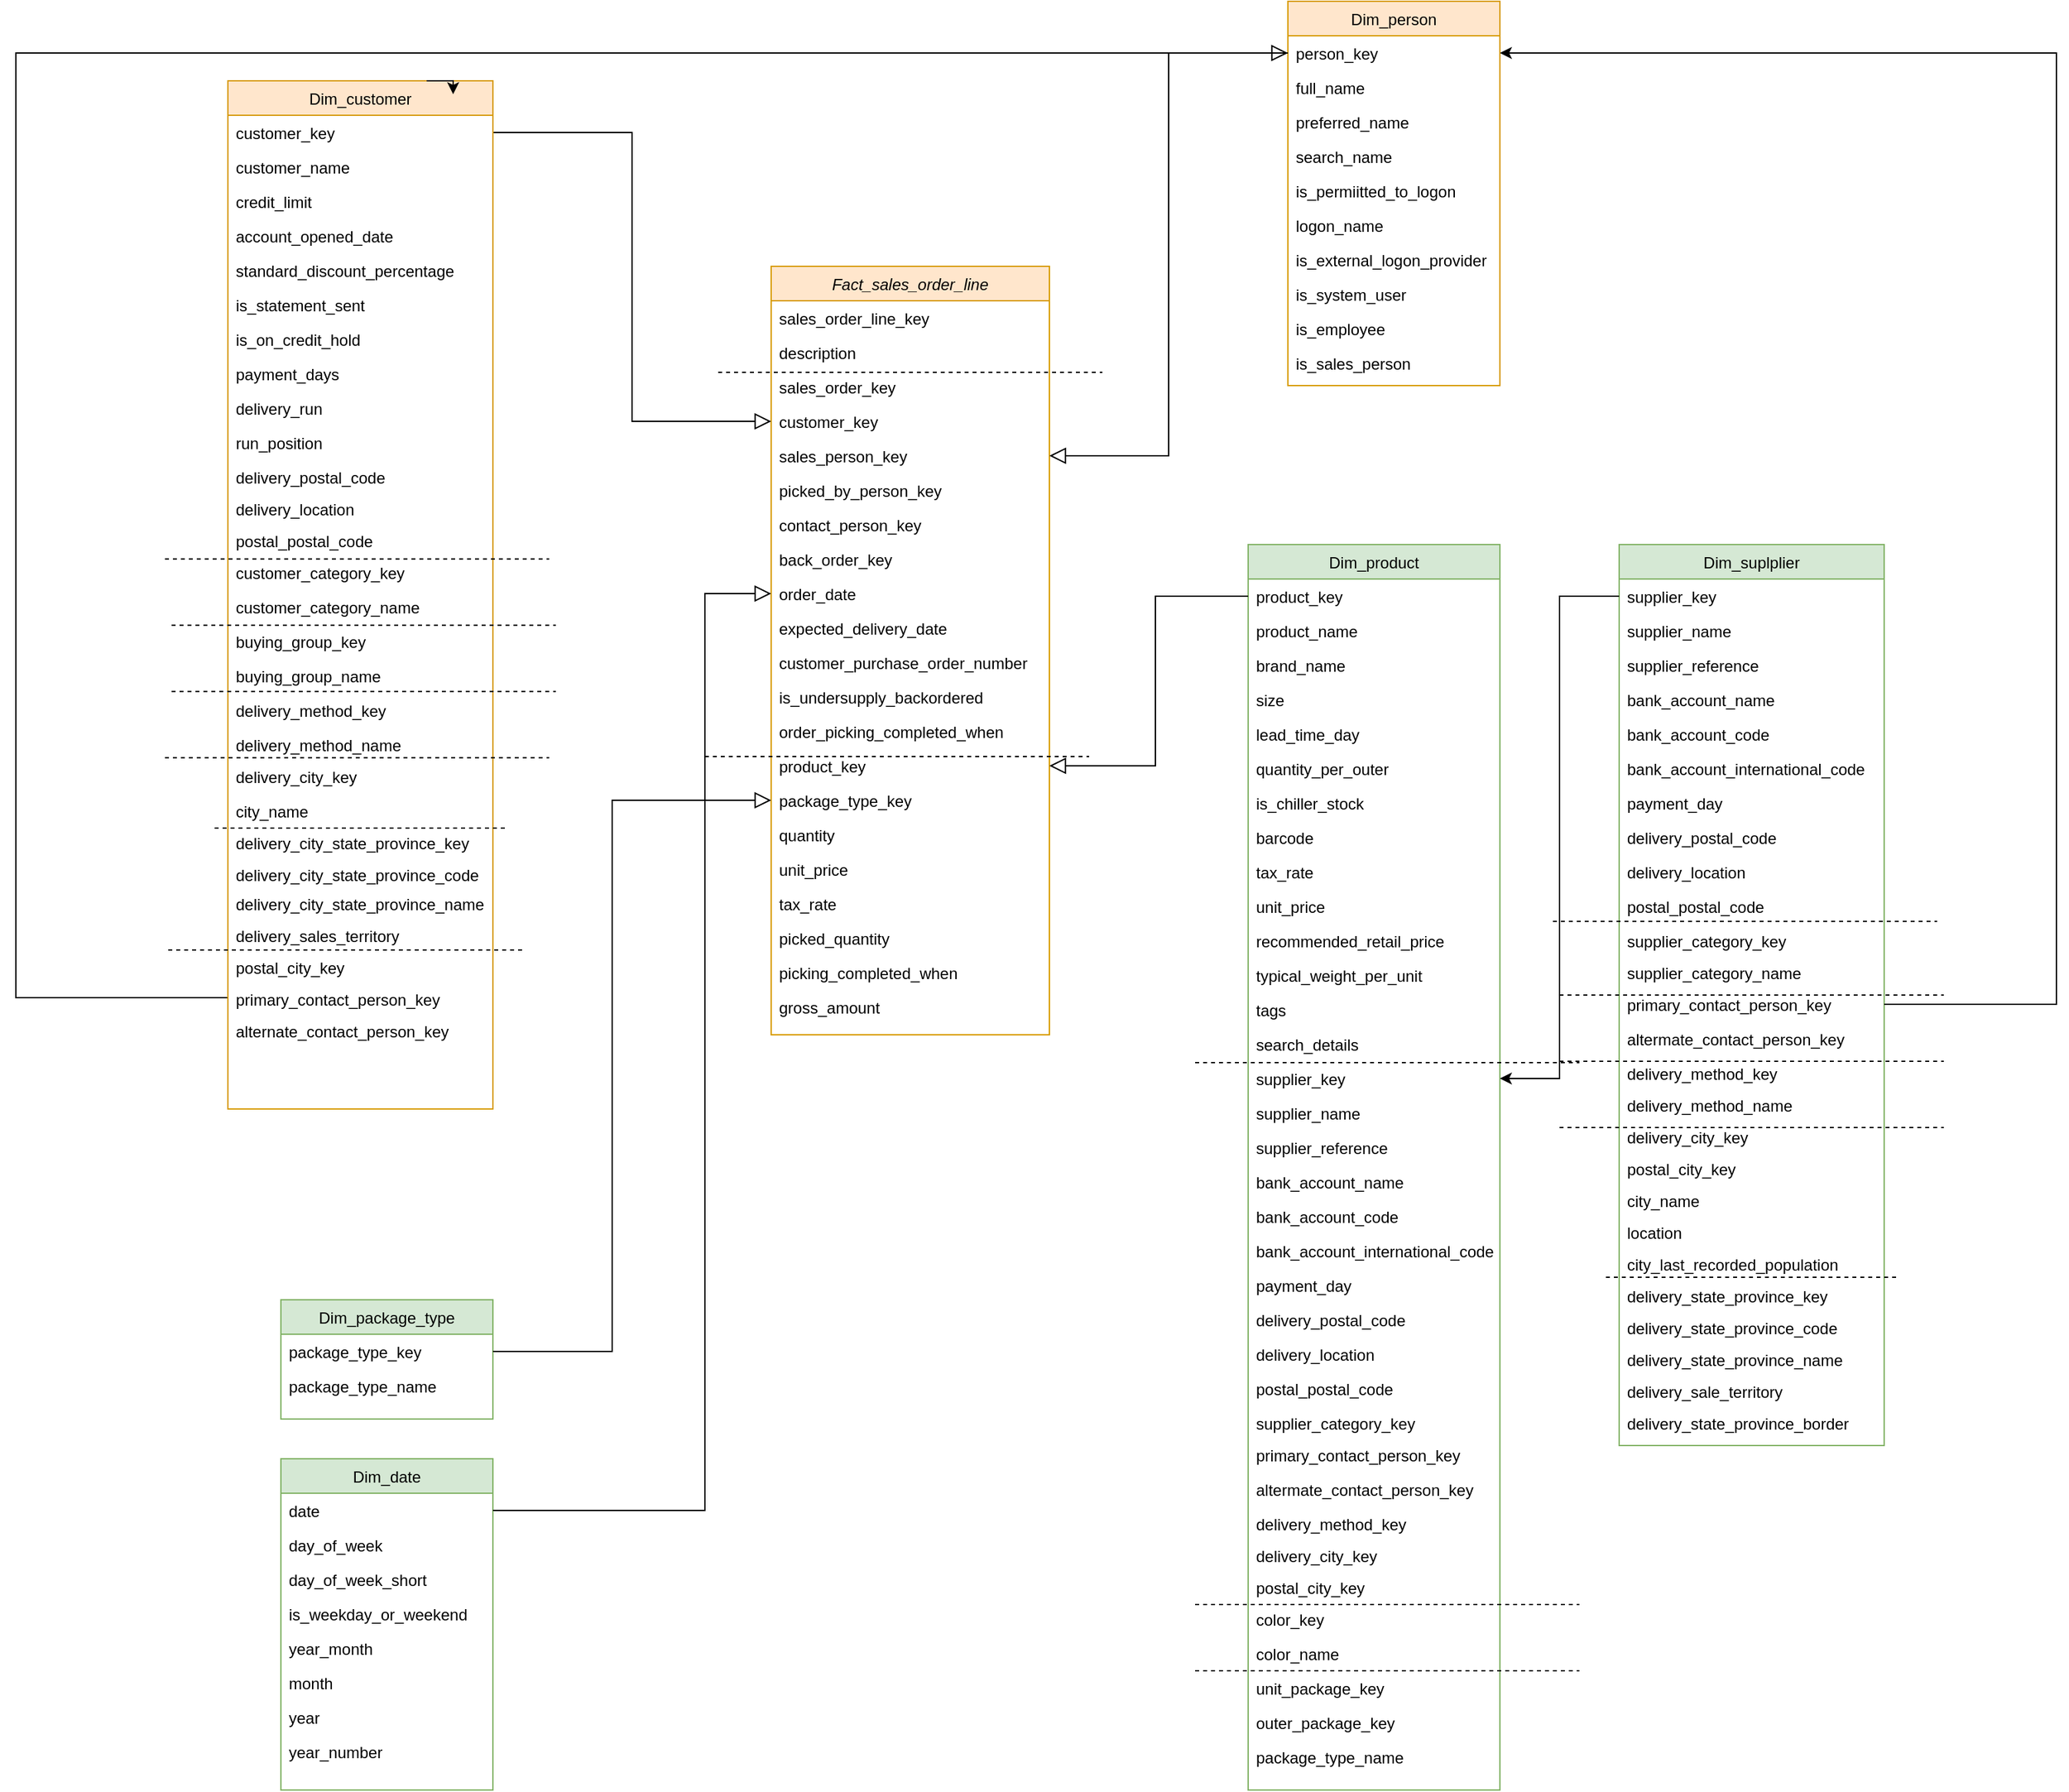 <mxfile version="20.6.2" type="github">
  <diagram id="C5RBs43oDa-KdzZeNtuy" name="Page-1">
    <mxGraphModel dx="2391" dy="872" grid="1" gridSize="10" guides="1" tooltips="1" connect="1" arrows="1" fold="1" page="1" pageScale="1" pageWidth="827" pageHeight="1169" math="0" shadow="0">
      <root>
        <mxCell id="WIyWlLk6GJQsqaUBKTNV-0" />
        <mxCell id="WIyWlLk6GJQsqaUBKTNV-1" parent="WIyWlLk6GJQsqaUBKTNV-0" />
        <mxCell id="zkfFHV4jXpPFQw0GAbJ--0" value="Fact_sales_order_line" style="swimlane;fontStyle=2;align=center;verticalAlign=top;childLayout=stackLayout;horizontal=1;startSize=26;horizontalStack=0;resizeParent=1;resizeLast=0;collapsible=1;marginBottom=0;rounded=0;shadow=0;strokeWidth=1;swimlaneLine=1;fillColor=#ffe6cc;strokeColor=#d79b00;" parent="WIyWlLk6GJQsqaUBKTNV-1" vertex="1">
          <mxGeometry x="420" y="230" width="210" height="580" as="geometry">
            <mxRectangle x="230" y="140" width="160" height="26" as="alternateBounds" />
          </mxGeometry>
        </mxCell>
        <mxCell id="zkfFHV4jXpPFQw0GAbJ--1" value="sales_order_line_key" style="text;align=left;verticalAlign=top;spacingLeft=4;spacingRight=4;overflow=hidden;rotatable=0;points=[[0,0.5],[1,0.5]];portConstraint=eastwest;" parent="zkfFHV4jXpPFQw0GAbJ--0" vertex="1">
          <mxGeometry y="26" width="210" height="26" as="geometry" />
        </mxCell>
        <mxCell id="zkfFHV4jXpPFQw0GAbJ--3" value="description" style="text;align=left;verticalAlign=top;spacingLeft=4;spacingRight=4;overflow=hidden;rotatable=0;points=[[0,0.5],[1,0.5]];portConstraint=eastwest;rounded=0;shadow=0;html=0;" parent="zkfFHV4jXpPFQw0GAbJ--0" vertex="1">
          <mxGeometry y="52" width="210" height="26" as="geometry" />
        </mxCell>
        <mxCell id="xJLlcKTlmaiggf84LCdM-2" value="sales_order_key" style="text;align=left;verticalAlign=top;spacingLeft=4;spacingRight=4;overflow=hidden;rotatable=0;points=[[0,0.5],[1,0.5]];portConstraint=eastwest;rounded=0;shadow=0;html=0;" parent="zkfFHV4jXpPFQw0GAbJ--0" vertex="1">
          <mxGeometry y="78" width="210" height="26" as="geometry" />
        </mxCell>
        <mxCell id="xJLlcKTlmaiggf84LCdM-3" value="customer_key" style="text;align=left;verticalAlign=top;spacingLeft=4;spacingRight=4;overflow=hidden;rotatable=0;points=[[0,0.5],[1,0.5]];portConstraint=eastwest;rounded=0;shadow=0;html=0;" parent="zkfFHV4jXpPFQw0GAbJ--0" vertex="1">
          <mxGeometry y="104" width="210" height="26" as="geometry" />
        </mxCell>
        <mxCell id="xJLlcKTlmaiggf84LCdM-146" value="sales_person_key" style="text;align=left;verticalAlign=top;spacingLeft=4;spacingRight=4;overflow=hidden;rotatable=0;points=[[0,0.5],[1,0.5]];portConstraint=eastwest;rounded=0;shadow=0;html=0;" parent="zkfFHV4jXpPFQw0GAbJ--0" vertex="1">
          <mxGeometry y="130" width="210" height="26" as="geometry" />
        </mxCell>
        <mxCell id="xJLlcKTlmaiggf84LCdM-5" value="picked_by_person_key" style="text;align=left;verticalAlign=top;spacingLeft=4;spacingRight=4;overflow=hidden;rotatable=0;points=[[0,0.5],[1,0.5]];portConstraint=eastwest;rounded=0;shadow=0;html=0;" parent="zkfFHV4jXpPFQw0GAbJ--0" vertex="1">
          <mxGeometry y="156" width="210" height="26" as="geometry" />
        </mxCell>
        <mxCell id="xJLlcKTlmaiggf84LCdM-145" value="contact_person_key" style="text;align=left;verticalAlign=top;spacingLeft=4;spacingRight=4;overflow=hidden;rotatable=0;points=[[0,0.5],[1,0.5]];portConstraint=eastwest;rounded=0;shadow=0;html=0;" parent="zkfFHV4jXpPFQw0GAbJ--0" vertex="1">
          <mxGeometry y="182" width="210" height="26" as="geometry" />
        </mxCell>
        <mxCell id="xJLlcKTlmaiggf84LCdM-143" value="back_order_key" style="text;align=left;verticalAlign=top;spacingLeft=4;spacingRight=4;overflow=hidden;rotatable=0;points=[[0,0.5],[1,0.5]];portConstraint=eastwest;rounded=0;shadow=0;html=0;" parent="zkfFHV4jXpPFQw0GAbJ--0" vertex="1">
          <mxGeometry y="208" width="210" height="26" as="geometry" />
        </mxCell>
        <mxCell id="xJLlcKTlmaiggf84LCdM-144" value="order_date" style="text;align=left;verticalAlign=top;spacingLeft=4;spacingRight=4;overflow=hidden;rotatable=0;points=[[0,0.5],[1,0.5]];portConstraint=eastwest;rounded=0;shadow=0;html=0;" parent="zkfFHV4jXpPFQw0GAbJ--0" vertex="1">
          <mxGeometry y="234" width="210" height="26" as="geometry" />
        </mxCell>
        <mxCell id="xJLlcKTlmaiggf84LCdM-98" value="expected_delivery_date" style="text;align=left;verticalAlign=top;spacingLeft=4;spacingRight=4;overflow=hidden;rotatable=0;points=[[0,0.5],[1,0.5]];portConstraint=eastwest;rounded=0;shadow=0;html=0;" parent="zkfFHV4jXpPFQw0GAbJ--0" vertex="1">
          <mxGeometry y="260" width="210" height="26" as="geometry" />
        </mxCell>
        <mxCell id="xJLlcKTlmaiggf84LCdM-99" value="customer_purchase_order_number " style="text;align=left;verticalAlign=top;spacingLeft=4;spacingRight=4;overflow=hidden;rotatable=0;points=[[0,0.5],[1,0.5]];portConstraint=eastwest;rounded=0;shadow=0;html=0;" parent="zkfFHV4jXpPFQw0GAbJ--0" vertex="1">
          <mxGeometry y="286" width="210" height="26" as="geometry" />
        </mxCell>
        <mxCell id="xJLlcKTlmaiggf84LCdM-100" value="is_undersupply_backordered" style="text;align=left;verticalAlign=top;spacingLeft=4;spacingRight=4;overflow=hidden;rotatable=0;points=[[0,0.5],[1,0.5]];portConstraint=eastwest;rounded=0;shadow=0;html=0;" parent="zkfFHV4jXpPFQw0GAbJ--0" vertex="1">
          <mxGeometry y="312" width="210" height="26" as="geometry" />
        </mxCell>
        <mxCell id="xJLlcKTlmaiggf84LCdM-102" value="order_picking_completed_when" style="text;align=left;verticalAlign=top;spacingLeft=4;spacingRight=4;overflow=hidden;rotatable=0;points=[[0,0.5],[1,0.5]];portConstraint=eastwest;rounded=0;shadow=0;html=0;" parent="zkfFHV4jXpPFQw0GAbJ--0" vertex="1">
          <mxGeometry y="338" width="210" height="26" as="geometry" />
        </mxCell>
        <mxCell id="xJLlcKTlmaiggf84LCdM-4" value="product_key" style="text;align=left;verticalAlign=top;spacingLeft=4;spacingRight=4;overflow=hidden;rotatable=0;points=[[0,0.5],[1,0.5]];portConstraint=eastwest;rounded=0;shadow=0;html=0;" parent="zkfFHV4jXpPFQw0GAbJ--0" vertex="1">
          <mxGeometry y="364" width="210" height="26" as="geometry" />
        </mxCell>
        <mxCell id="xJLlcKTlmaiggf84LCdM-138" value="package_type_key" style="text;align=left;verticalAlign=top;spacingLeft=4;spacingRight=4;overflow=hidden;rotatable=0;points=[[0,0.5],[1,0.5]];portConstraint=eastwest;rounded=0;shadow=0;html=0;" parent="zkfFHV4jXpPFQw0GAbJ--0" vertex="1">
          <mxGeometry y="390" width="210" height="26" as="geometry" />
        </mxCell>
        <mxCell id="xJLlcKTlmaiggf84LCdM-6" value="quantity" style="text;align=left;verticalAlign=top;spacingLeft=4;spacingRight=4;overflow=hidden;rotatable=0;points=[[0,0.5],[1,0.5]];portConstraint=eastwest;rounded=0;shadow=0;html=0;" parent="zkfFHV4jXpPFQw0GAbJ--0" vertex="1">
          <mxGeometry y="416" width="210" height="26" as="geometry" />
        </mxCell>
        <mxCell id="xJLlcKTlmaiggf84LCdM-7" value="unit_price" style="text;align=left;verticalAlign=top;spacingLeft=4;spacingRight=4;overflow=hidden;rotatable=0;points=[[0,0.5],[1,0.5]];portConstraint=eastwest;rounded=0;shadow=0;html=0;" parent="zkfFHV4jXpPFQw0GAbJ--0" vertex="1">
          <mxGeometry y="442" width="210" height="26" as="geometry" />
        </mxCell>
        <mxCell id="xJLlcKTlmaiggf84LCdM-70" value="tax_rate" style="text;align=left;verticalAlign=top;spacingLeft=4;spacingRight=4;overflow=hidden;rotatable=0;points=[[0,0.5],[1,0.5]];portConstraint=eastwest;rounded=0;shadow=0;html=0;" parent="zkfFHV4jXpPFQw0GAbJ--0" vertex="1">
          <mxGeometry y="468" width="210" height="26" as="geometry" />
        </mxCell>
        <mxCell id="xJLlcKTlmaiggf84LCdM-96" value=" picked_quantity" style="text;align=left;verticalAlign=top;spacingLeft=4;spacingRight=4;overflow=hidden;rotatable=0;points=[[0,0.5],[1,0.5]];portConstraint=eastwest;rounded=0;shadow=0;html=0;" parent="zkfFHV4jXpPFQw0GAbJ--0" vertex="1">
          <mxGeometry y="494" width="210" height="26" as="geometry" />
        </mxCell>
        <mxCell id="xJLlcKTlmaiggf84LCdM-97" value="picking_completed_when" style="text;align=left;verticalAlign=top;spacingLeft=4;spacingRight=4;overflow=hidden;rotatable=0;points=[[0,0.5],[1,0.5]];portConstraint=eastwest;rounded=0;shadow=0;html=0;" parent="zkfFHV4jXpPFQw0GAbJ--0" vertex="1">
          <mxGeometry y="520" width="210" height="26" as="geometry" />
        </mxCell>
        <mxCell id="xJLlcKTlmaiggf84LCdM-69" value="gross_amount" style="text;align=left;verticalAlign=top;spacingLeft=4;spacingRight=4;overflow=hidden;rotatable=0;points=[[0,0.5],[1,0.5]];portConstraint=eastwest;rounded=0;shadow=0;html=0;" parent="zkfFHV4jXpPFQw0GAbJ--0" vertex="1">
          <mxGeometry y="546" width="210" height="26" as="geometry" />
        </mxCell>
        <mxCell id="zkfFHV4jXpPFQw0GAbJ--12" value="" style="endArrow=block;endSize=10;endFill=0;shadow=0;strokeWidth=1;rounded=0;edgeStyle=elbowEdgeStyle;exitX=1;exitY=0.5;exitDx=0;exitDy=0;entryX=0;entryY=0.5;entryDx=0;entryDy=0;" parent="WIyWlLk6GJQsqaUBKTNV-1" source="zkfFHV4jXpPFQw0GAbJ--7" target="xJLlcKTlmaiggf84LCdM-3" edge="1">
          <mxGeometry width="160" relative="1" as="geometry">
            <mxPoint x="200" y="203" as="sourcePoint" />
            <mxPoint x="200" y="203" as="targetPoint" />
          </mxGeometry>
        </mxCell>
        <mxCell id="zkfFHV4jXpPFQw0GAbJ--13" value="Dim_person" style="swimlane;fontStyle=0;align=center;verticalAlign=top;childLayout=stackLayout;horizontal=1;startSize=26;horizontalStack=0;resizeParent=1;resizeLast=0;collapsible=1;marginBottom=0;rounded=0;shadow=0;strokeWidth=1;fillColor=#ffe6cc;strokeColor=#d79b00;" parent="WIyWlLk6GJQsqaUBKTNV-1" vertex="1">
          <mxGeometry x="810" y="30" width="160" height="290" as="geometry">
            <mxRectangle x="340" y="380" width="170" height="26" as="alternateBounds" />
          </mxGeometry>
        </mxCell>
        <mxCell id="zkfFHV4jXpPFQw0GAbJ--14" value="person_key" style="text;align=left;verticalAlign=top;spacingLeft=4;spacingRight=4;overflow=hidden;rotatable=0;points=[[0,0.5],[1,0.5]];portConstraint=eastwest;" parent="zkfFHV4jXpPFQw0GAbJ--13" vertex="1">
          <mxGeometry y="26" width="160" height="26" as="geometry" />
        </mxCell>
        <mxCell id="xJLlcKTlmaiggf84LCdM-56" value="full_name" style="text;align=left;verticalAlign=top;spacingLeft=4;spacingRight=4;overflow=hidden;rotatable=0;points=[[0,0.5],[1,0.5]];portConstraint=eastwest;" parent="zkfFHV4jXpPFQw0GAbJ--13" vertex="1">
          <mxGeometry y="52" width="160" height="26" as="geometry" />
        </mxCell>
        <mxCell id="xJLlcKTlmaiggf84LCdM-57" value="preferred_name&#xa;" style="text;align=left;verticalAlign=top;spacingLeft=4;spacingRight=4;overflow=hidden;rotatable=0;points=[[0,0.5],[1,0.5]];portConstraint=eastwest;" parent="zkfFHV4jXpPFQw0GAbJ--13" vertex="1">
          <mxGeometry y="78" width="160" height="26" as="geometry" />
        </mxCell>
        <mxCell id="xJLlcKTlmaiggf84LCdM-60" value="search_name" style="text;align=left;verticalAlign=top;spacingLeft=4;spacingRight=4;overflow=hidden;rotatable=0;points=[[0,0.5],[1,0.5]];portConstraint=eastwest;" parent="zkfFHV4jXpPFQw0GAbJ--13" vertex="1">
          <mxGeometry y="104" width="160" height="26" as="geometry" />
        </mxCell>
        <mxCell id="k6A8KLiCEBiVcEmz783S-1" value="is_permiitted_to_logon" style="text;align=left;verticalAlign=top;spacingLeft=4;spacingRight=4;overflow=hidden;rotatable=0;points=[[0,0.5],[1,0.5]];portConstraint=eastwest;" parent="zkfFHV4jXpPFQw0GAbJ--13" vertex="1">
          <mxGeometry y="130" width="160" height="26" as="geometry" />
        </mxCell>
        <mxCell id="k6A8KLiCEBiVcEmz783S-2" value="logon_name" style="text;align=left;verticalAlign=top;spacingLeft=4;spacingRight=4;overflow=hidden;rotatable=0;points=[[0,0.5],[1,0.5]];portConstraint=eastwest;" parent="zkfFHV4jXpPFQw0GAbJ--13" vertex="1">
          <mxGeometry y="156" width="160" height="26" as="geometry" />
        </mxCell>
        <mxCell id="xJLlcKTlmaiggf84LCdM-153" value="is_external_logon_provider" style="text;align=left;verticalAlign=top;spacingLeft=4;spacingRight=4;overflow=hidden;rotatable=0;points=[[0,0.5],[1,0.5]];portConstraint=eastwest;rounded=0;shadow=0;html=0;" parent="zkfFHV4jXpPFQw0GAbJ--13" vertex="1">
          <mxGeometry y="182" width="160" height="26" as="geometry" />
        </mxCell>
        <mxCell id="xJLlcKTlmaiggf84LCdM-154" value="is_system_user" style="text;align=left;verticalAlign=top;spacingLeft=4;spacingRight=4;overflow=hidden;rotatable=0;points=[[0,0.5],[1,0.5]];portConstraint=eastwest;rounded=0;shadow=0;html=0;" parent="zkfFHV4jXpPFQw0GAbJ--13" vertex="1">
          <mxGeometry y="208" width="160" height="26" as="geometry" />
        </mxCell>
        <mxCell id="xJLlcKTlmaiggf84LCdM-155" value="is_employee" style="text;align=left;verticalAlign=top;spacingLeft=4;spacingRight=4;overflow=hidden;rotatable=0;points=[[0,0.5],[1,0.5]];portConstraint=eastwest;rounded=0;shadow=0;html=0;" parent="zkfFHV4jXpPFQw0GAbJ--13" vertex="1">
          <mxGeometry y="234" width="160" height="26" as="geometry" />
        </mxCell>
        <mxCell id="xJLlcKTlmaiggf84LCdM-156" value="is_sales_person" style="text;align=left;verticalAlign=top;spacingLeft=4;spacingRight=4;overflow=hidden;rotatable=0;points=[[0,0.5],[1,0.5]];portConstraint=eastwest;rounded=0;shadow=0;html=0;" parent="zkfFHV4jXpPFQw0GAbJ--13" vertex="1">
          <mxGeometry y="260" width="160" height="26" as="geometry" />
        </mxCell>
        <mxCell id="zkfFHV4jXpPFQw0GAbJ--16" value="" style="endArrow=block;endSize=10;endFill=0;shadow=0;strokeWidth=1;rounded=0;edgeStyle=elbowEdgeStyle;entryX=1;entryY=0.5;entryDx=0;entryDy=0;exitX=0;exitY=0.5;exitDx=0;exitDy=0;" parent="WIyWlLk6GJQsqaUBKTNV-1" source="zkfFHV4jXpPFQw0GAbJ--14" target="xJLlcKTlmaiggf84LCdM-146" edge="1">
          <mxGeometry width="160" relative="1" as="geometry">
            <mxPoint x="210" y="373" as="sourcePoint" />
            <mxPoint x="310" y="271" as="targetPoint" />
          </mxGeometry>
        </mxCell>
        <mxCell id="xJLlcKTlmaiggf84LCdM-61" value="Dim_product" style="swimlane;fontStyle=0;align=center;verticalAlign=top;childLayout=stackLayout;horizontal=1;startSize=26;horizontalStack=0;resizeParent=1;resizeLast=0;collapsible=1;marginBottom=0;rounded=0;shadow=0;strokeWidth=1;glass=0;sketch=0;fillColor=#d5e8d4;strokeColor=#82b366;" parent="WIyWlLk6GJQsqaUBKTNV-1" vertex="1">
          <mxGeometry x="780" y="440" width="190" height="940" as="geometry">
            <mxRectangle x="340" y="380" width="170" height="26" as="alternateBounds" />
          </mxGeometry>
        </mxCell>
        <mxCell id="xJLlcKTlmaiggf84LCdM-62" value="product_key" style="text;align=left;verticalAlign=top;spacingLeft=4;spacingRight=4;overflow=hidden;rotatable=0;points=[[0,0.5],[1,0.5]];portConstraint=eastwest;" parent="xJLlcKTlmaiggf84LCdM-61" vertex="1">
          <mxGeometry y="26" width="190" height="26" as="geometry" />
        </mxCell>
        <mxCell id="xJLlcKTlmaiggf84LCdM-63" value="product_name" style="text;align=left;verticalAlign=top;spacingLeft=4;spacingRight=4;overflow=hidden;rotatable=0;points=[[0,0.5],[1,0.5]];portConstraint=eastwest;" parent="xJLlcKTlmaiggf84LCdM-61" vertex="1">
          <mxGeometry y="52" width="190" height="26" as="geometry" />
        </mxCell>
        <mxCell id="xJLlcKTlmaiggf84LCdM-64" value="brand_name" style="text;align=left;verticalAlign=top;spacingLeft=4;spacingRight=4;overflow=hidden;rotatable=0;points=[[0,0.5],[1,0.5]];portConstraint=eastwest;" parent="xJLlcKTlmaiggf84LCdM-61" vertex="1">
          <mxGeometry y="78" width="190" height="26" as="geometry" />
        </mxCell>
        <mxCell id="xJLlcKTlmaiggf84LCdM-65" value="size" style="text;align=left;verticalAlign=top;spacingLeft=4;spacingRight=4;overflow=hidden;rotatable=0;points=[[0,0.5],[1,0.5]];portConstraint=eastwest;" parent="xJLlcKTlmaiggf84LCdM-61" vertex="1">
          <mxGeometry y="104" width="190" height="26" as="geometry" />
        </mxCell>
        <mxCell id="xJLlcKTlmaiggf84LCdM-66" value="lead_time_day" style="text;align=left;verticalAlign=top;spacingLeft=4;spacingRight=4;overflow=hidden;rotatable=0;points=[[0,0.5],[1,0.5]];portConstraint=eastwest;" parent="xJLlcKTlmaiggf84LCdM-61" vertex="1">
          <mxGeometry y="130" width="190" height="26" as="geometry" />
        </mxCell>
        <mxCell id="xJLlcKTlmaiggf84LCdM-67" value="quantity_per_outer" style="text;align=left;verticalAlign=top;spacingLeft=4;spacingRight=4;overflow=hidden;rotatable=0;points=[[0,0.5],[1,0.5]];portConstraint=eastwest;" parent="xJLlcKTlmaiggf84LCdM-61" vertex="1">
          <mxGeometry y="156" width="190" height="26" as="geometry" />
        </mxCell>
        <mxCell id="xJLlcKTlmaiggf84LCdM-71" value="is_chiller_stock" style="text;align=left;verticalAlign=top;spacingLeft=4;spacingRight=4;overflow=hidden;rotatable=0;points=[[0,0.5],[1,0.5]];portConstraint=eastwest;" parent="xJLlcKTlmaiggf84LCdM-61" vertex="1">
          <mxGeometry y="182" width="190" height="26" as="geometry" />
        </mxCell>
        <mxCell id="xJLlcKTlmaiggf84LCdM-72" value="barcode" style="text;align=left;verticalAlign=top;spacingLeft=4;spacingRight=4;overflow=hidden;rotatable=0;points=[[0,0.5],[1,0.5]];portConstraint=eastwest;" parent="xJLlcKTlmaiggf84LCdM-61" vertex="1">
          <mxGeometry y="208" width="190" height="26" as="geometry" />
        </mxCell>
        <mxCell id="xJLlcKTlmaiggf84LCdM-73" value="tax_rate" style="text;align=left;verticalAlign=top;spacingLeft=4;spacingRight=4;overflow=hidden;rotatable=0;points=[[0,0.5],[1,0.5]];portConstraint=eastwest;" parent="xJLlcKTlmaiggf84LCdM-61" vertex="1">
          <mxGeometry y="234" width="190" height="26" as="geometry" />
        </mxCell>
        <mxCell id="xJLlcKTlmaiggf84LCdM-74" value="unit_price" style="text;align=left;verticalAlign=top;spacingLeft=4;spacingRight=4;overflow=hidden;rotatable=0;points=[[0,0.5],[1,0.5]];portConstraint=eastwest;" parent="xJLlcKTlmaiggf84LCdM-61" vertex="1">
          <mxGeometry y="260" width="190" height="26" as="geometry" />
        </mxCell>
        <mxCell id="xJLlcKTlmaiggf84LCdM-75" value="recommended_retail_price" style="text;align=left;verticalAlign=top;spacingLeft=4;spacingRight=4;overflow=hidden;rotatable=0;points=[[0,0.5],[1,0.5]];portConstraint=eastwest;" parent="xJLlcKTlmaiggf84LCdM-61" vertex="1">
          <mxGeometry y="286" width="190" height="26" as="geometry" />
        </mxCell>
        <mxCell id="xJLlcKTlmaiggf84LCdM-76" value="typical_weight_per_unit" style="text;align=left;verticalAlign=top;spacingLeft=4;spacingRight=4;overflow=hidden;rotatable=0;points=[[0,0.5],[1,0.5]];portConstraint=eastwest;" parent="xJLlcKTlmaiggf84LCdM-61" vertex="1">
          <mxGeometry y="312" width="190" height="26" as="geometry" />
        </mxCell>
        <mxCell id="xJLlcKTlmaiggf84LCdM-77" value="tags" style="text;align=left;verticalAlign=top;spacingLeft=4;spacingRight=4;overflow=hidden;rotatable=0;points=[[0,0.5],[1,0.5]];portConstraint=eastwest;" parent="xJLlcKTlmaiggf84LCdM-61" vertex="1">
          <mxGeometry y="338" width="190" height="26" as="geometry" />
        </mxCell>
        <mxCell id="xJLlcKTlmaiggf84LCdM-78" value="search_details" style="text;align=left;verticalAlign=top;spacingLeft=4;spacingRight=4;overflow=hidden;rotatable=0;points=[[0,0.5],[1,0.5]];portConstraint=eastwest;" parent="xJLlcKTlmaiggf84LCdM-61" vertex="1">
          <mxGeometry y="364" width="190" height="26" as="geometry" />
        </mxCell>
        <mxCell id="xJLlcKTlmaiggf84LCdM-88" value="supplier_key" style="text;align=left;verticalAlign=top;spacingLeft=4;spacingRight=4;overflow=hidden;rotatable=0;points=[[0,0.5],[1,0.5]];portConstraint=eastwest;" parent="xJLlcKTlmaiggf84LCdM-61" vertex="1">
          <mxGeometry y="390" width="190" height="26" as="geometry" />
        </mxCell>
        <mxCell id="xJLlcKTlmaiggf84LCdM-89" value="supplier_name" style="text;align=left;verticalAlign=top;spacingLeft=4;spacingRight=4;overflow=hidden;rotatable=0;points=[[0,0.5],[1,0.5]];portConstraint=eastwest;" parent="xJLlcKTlmaiggf84LCdM-61" vertex="1">
          <mxGeometry y="416" width="190" height="26" as="geometry" />
        </mxCell>
        <mxCell id="xJLlcKTlmaiggf84LCdM-190" value="supplier_reference" style="text;align=left;verticalAlign=top;spacingLeft=4;spacingRight=4;overflow=hidden;rotatable=0;points=[[0,0.5],[1,0.5]];portConstraint=eastwest;" parent="xJLlcKTlmaiggf84LCdM-61" vertex="1">
          <mxGeometry y="442" width="190" height="26" as="geometry" />
        </mxCell>
        <mxCell id="xJLlcKTlmaiggf84LCdM-191" value="bank_account_name" style="text;align=left;verticalAlign=top;spacingLeft=4;spacingRight=4;overflow=hidden;rotatable=0;points=[[0,0.5],[1,0.5]];portConstraint=eastwest;" parent="xJLlcKTlmaiggf84LCdM-61" vertex="1">
          <mxGeometry y="468" width="190" height="26" as="geometry" />
        </mxCell>
        <mxCell id="xJLlcKTlmaiggf84LCdM-192" value="bank_account_code" style="text;align=left;verticalAlign=top;spacingLeft=4;spacingRight=4;overflow=hidden;rotatable=0;points=[[0,0.5],[1,0.5]];portConstraint=eastwest;" parent="xJLlcKTlmaiggf84LCdM-61" vertex="1">
          <mxGeometry y="494" width="190" height="26" as="geometry" />
        </mxCell>
        <mxCell id="xJLlcKTlmaiggf84LCdM-193" value="bank_account_international_code" style="text;align=left;verticalAlign=top;spacingLeft=4;spacingRight=4;overflow=hidden;rotatable=0;points=[[0,0.5],[1,0.5]];portConstraint=eastwest;" parent="xJLlcKTlmaiggf84LCdM-61" vertex="1">
          <mxGeometry y="520" width="190" height="26" as="geometry" />
        </mxCell>
        <mxCell id="xJLlcKTlmaiggf84LCdM-194" value="payment_day" style="text;align=left;verticalAlign=top;spacingLeft=4;spacingRight=4;overflow=hidden;rotatable=0;points=[[0,0.5],[1,0.5]];portConstraint=eastwest;" parent="xJLlcKTlmaiggf84LCdM-61" vertex="1">
          <mxGeometry y="546" width="190" height="26" as="geometry" />
        </mxCell>
        <mxCell id="sBeDFWltFYaBTrh585lc-4" value="delivery_postal_code" style="text;align=left;verticalAlign=top;spacingLeft=4;spacingRight=4;overflow=hidden;rotatable=0;points=[[0,0.5],[1,0.5]];portConstraint=eastwest;" parent="xJLlcKTlmaiggf84LCdM-61" vertex="1">
          <mxGeometry y="572" width="190" height="26" as="geometry" />
        </mxCell>
        <mxCell id="sBeDFWltFYaBTrh585lc-3" value="delivery_location" style="text;align=left;verticalAlign=top;spacingLeft=4;spacingRight=4;overflow=hidden;rotatable=0;points=[[0,0.5],[1,0.5]];portConstraint=eastwest;" parent="xJLlcKTlmaiggf84LCdM-61" vertex="1">
          <mxGeometry y="598" width="190" height="26" as="geometry" />
        </mxCell>
        <mxCell id="sBeDFWltFYaBTrh585lc-2" value="postal_postal_code" style="text;align=left;verticalAlign=top;spacingLeft=4;spacingRight=4;overflow=hidden;rotatable=0;points=[[0,0.5],[1,0.5]];portConstraint=eastwest;" parent="xJLlcKTlmaiggf84LCdM-61" vertex="1">
          <mxGeometry y="624" width="190" height="26" as="geometry" />
        </mxCell>
        <mxCell id="sBeDFWltFYaBTrh585lc-6" value="supplier_category_key" style="text;align=left;verticalAlign=top;spacingLeft=4;spacingRight=4;overflow=hidden;rotatable=0;points=[[0,0.5],[1,0.5]];portConstraint=eastwest;" parent="xJLlcKTlmaiggf84LCdM-61" vertex="1">
          <mxGeometry y="650" width="190" height="24" as="geometry" />
        </mxCell>
        <mxCell id="sBeDFWltFYaBTrh585lc-0" value="primary_contact_person_key" style="text;align=left;verticalAlign=top;spacingLeft=4;spacingRight=4;overflow=hidden;rotatable=0;points=[[0,0.5],[1,0.5]];portConstraint=eastwest;" parent="xJLlcKTlmaiggf84LCdM-61" vertex="1">
          <mxGeometry y="674" width="190" height="26" as="geometry" />
        </mxCell>
        <mxCell id="sBeDFWltFYaBTrh585lc-8" value="altermate_contact_person_key" style="text;align=left;verticalAlign=top;spacingLeft=4;spacingRight=4;overflow=hidden;rotatable=0;points=[[0,0.5],[1,0.5]];portConstraint=eastwest;" parent="xJLlcKTlmaiggf84LCdM-61" vertex="1">
          <mxGeometry y="700" width="190" height="26" as="geometry" />
        </mxCell>
        <mxCell id="xJLlcKTlmaiggf84LCdM-120" value="delivery_method_key" style="text;align=left;verticalAlign=top;spacingLeft=4;spacingRight=4;overflow=hidden;rotatable=0;points=[[0,0.5],[1,0.5]];portConstraint=eastwest;" parent="xJLlcKTlmaiggf84LCdM-61" vertex="1">
          <mxGeometry y="726" width="190" height="24" as="geometry" />
        </mxCell>
        <mxCell id="xJLlcKTlmaiggf84LCdM-95" value="delivery_city_key" style="text;align=left;verticalAlign=top;spacingLeft=4;spacingRight=4;overflow=hidden;rotatable=0;points=[[0,0.5],[1,0.5]];portConstraint=eastwest;" parent="xJLlcKTlmaiggf84LCdM-61" vertex="1">
          <mxGeometry y="750" width="190" height="24" as="geometry" />
        </mxCell>
        <mxCell id="xJLlcKTlmaiggf84LCdM-133" value="postal_city_key" style="text;align=left;verticalAlign=top;spacingLeft=4;spacingRight=4;overflow=hidden;rotatable=0;points=[[0,0.5],[1,0.5]];portConstraint=eastwest;" parent="xJLlcKTlmaiggf84LCdM-61" vertex="1">
          <mxGeometry y="774" width="190" height="24" as="geometry" />
        </mxCell>
        <mxCell id="xJLlcKTlmaiggf84LCdM-188" value="color_key" style="text;align=left;verticalAlign=top;spacingLeft=4;spacingRight=4;overflow=hidden;rotatable=0;points=[[0,0.5],[1,0.5]];portConstraint=eastwest;" parent="xJLlcKTlmaiggf84LCdM-61" vertex="1">
          <mxGeometry y="798" width="190" height="26" as="geometry" />
        </mxCell>
        <mxCell id="sBeDFWltFYaBTrh585lc-26" value="color_name" style="text;align=left;verticalAlign=top;spacingLeft=4;spacingRight=4;overflow=hidden;rotatable=0;points=[[0,0.5],[1,0.5]];portConstraint=eastwest;" parent="xJLlcKTlmaiggf84LCdM-61" vertex="1">
          <mxGeometry y="824" width="190" height="26" as="geometry" />
        </mxCell>
        <mxCell id="xJLlcKTlmaiggf84LCdM-189" value="unit_package_key" style="text;align=left;verticalAlign=top;spacingLeft=4;spacingRight=4;overflow=hidden;rotatable=0;points=[[0,0.5],[1,0.5]];portConstraint=eastwest;" parent="xJLlcKTlmaiggf84LCdM-61" vertex="1">
          <mxGeometry y="850" width="190" height="26" as="geometry" />
        </mxCell>
        <mxCell id="sBeDFWltFYaBTrh585lc-28" value="outer_package_key" style="text;align=left;verticalAlign=top;spacingLeft=4;spacingRight=4;overflow=hidden;rotatable=0;points=[[0,0.5],[1,0.5]];portConstraint=eastwest;" parent="xJLlcKTlmaiggf84LCdM-61" vertex="1">
          <mxGeometry y="876" width="190" height="26" as="geometry" />
        </mxCell>
        <mxCell id="sBeDFWltFYaBTrh585lc-29" value="package_type_name" style="text;align=left;verticalAlign=top;spacingLeft=4;spacingRight=4;overflow=hidden;rotatable=0;points=[[0,0.5],[1,0.5]];portConstraint=eastwest;" parent="xJLlcKTlmaiggf84LCdM-61" vertex="1">
          <mxGeometry y="902" width="190" height="26" as="geometry" />
        </mxCell>
        <mxCell id="xJLlcKTlmaiggf84LCdM-68" value="" style="endArrow=block;endSize=10;endFill=0;shadow=0;strokeWidth=1;rounded=0;edgeStyle=elbowEdgeStyle;entryX=1;entryY=0.5;entryDx=0;entryDy=0;exitX=0;exitY=0.5;exitDx=0;exitDy=0;" parent="WIyWlLk6GJQsqaUBKTNV-1" source="xJLlcKTlmaiggf84LCdM-62" target="xJLlcKTlmaiggf84LCdM-4" edge="1">
          <mxGeometry width="160" relative="1" as="geometry">
            <mxPoint x="550" y="330.001" as="sourcePoint" />
            <mxPoint x="450.0" y="330.001" as="targetPoint" />
            <Array as="points">
              <mxPoint x="710" y="600" />
            </Array>
          </mxGeometry>
        </mxCell>
        <mxCell id="xJLlcKTlmaiggf84LCdM-80" value="Dim_suplplier" style="swimlane;fontStyle=0;align=center;verticalAlign=top;childLayout=stackLayout;horizontal=1;startSize=26;horizontalStack=0;resizeParent=1;resizeLast=0;collapsible=1;marginBottom=0;rounded=0;shadow=0;strokeWidth=1;fillColor=#d5e8d4;strokeColor=#82b366;" parent="WIyWlLk6GJQsqaUBKTNV-1" vertex="1">
          <mxGeometry x="1060" y="440" width="200" height="680" as="geometry">
            <mxRectangle x="340" y="380" width="170" height="26" as="alternateBounds" />
          </mxGeometry>
        </mxCell>
        <mxCell id="xJLlcKTlmaiggf84LCdM-81" value="supplier_key" style="text;align=left;verticalAlign=top;spacingLeft=4;spacingRight=4;overflow=hidden;rotatable=0;points=[[0,0.5],[1,0.5]];portConstraint=eastwest;" parent="xJLlcKTlmaiggf84LCdM-80" vertex="1">
          <mxGeometry y="26" width="200" height="26" as="geometry" />
        </mxCell>
        <mxCell id="sBeDFWltFYaBTrh585lc-10" value="supplier_name" style="text;align=left;verticalAlign=top;spacingLeft=4;spacingRight=4;overflow=hidden;rotatable=0;points=[[0,0.5],[1,0.5]];portConstraint=eastwest;" parent="xJLlcKTlmaiggf84LCdM-80" vertex="1">
          <mxGeometry y="52" width="200" height="26" as="geometry" />
        </mxCell>
        <mxCell id="sBeDFWltFYaBTrh585lc-11" value="supplier_reference" style="text;align=left;verticalAlign=top;spacingLeft=4;spacingRight=4;overflow=hidden;rotatable=0;points=[[0,0.5],[1,0.5]];portConstraint=eastwest;" parent="xJLlcKTlmaiggf84LCdM-80" vertex="1">
          <mxGeometry y="78" width="200" height="26" as="geometry" />
        </mxCell>
        <mxCell id="sBeDFWltFYaBTrh585lc-12" value="bank_account_name" style="text;align=left;verticalAlign=top;spacingLeft=4;spacingRight=4;overflow=hidden;rotatable=0;points=[[0,0.5],[1,0.5]];portConstraint=eastwest;" parent="xJLlcKTlmaiggf84LCdM-80" vertex="1">
          <mxGeometry y="104" width="200" height="26" as="geometry" />
        </mxCell>
        <mxCell id="sBeDFWltFYaBTrh585lc-13" value="bank_account_code" style="text;align=left;verticalAlign=top;spacingLeft=4;spacingRight=4;overflow=hidden;rotatable=0;points=[[0,0.5],[1,0.5]];portConstraint=eastwest;" parent="xJLlcKTlmaiggf84LCdM-80" vertex="1">
          <mxGeometry y="130" width="200" height="26" as="geometry" />
        </mxCell>
        <mxCell id="sBeDFWltFYaBTrh585lc-15" value="bank_account_international_code" style="text;align=left;verticalAlign=top;spacingLeft=4;spacingRight=4;overflow=hidden;rotatable=0;points=[[0,0.5],[1,0.5]];portConstraint=eastwest;" parent="xJLlcKTlmaiggf84LCdM-80" vertex="1">
          <mxGeometry y="156" width="200" height="26" as="geometry" />
        </mxCell>
        <mxCell id="sBeDFWltFYaBTrh585lc-14" value="payment_day" style="text;align=left;verticalAlign=top;spacingLeft=4;spacingRight=4;overflow=hidden;rotatable=0;points=[[0,0.5],[1,0.5]];portConstraint=eastwest;" parent="xJLlcKTlmaiggf84LCdM-80" vertex="1">
          <mxGeometry y="182" width="200" height="26" as="geometry" />
        </mxCell>
        <mxCell id="sBeDFWltFYaBTrh585lc-16" value="delivery_postal_code" style="text;align=left;verticalAlign=top;spacingLeft=4;spacingRight=4;overflow=hidden;rotatable=0;points=[[0,0.5],[1,0.5]];portConstraint=eastwest;" parent="xJLlcKTlmaiggf84LCdM-80" vertex="1">
          <mxGeometry y="208" width="200" height="26" as="geometry" />
        </mxCell>
        <mxCell id="sBeDFWltFYaBTrh585lc-17" value="delivery_location" style="text;align=left;verticalAlign=top;spacingLeft=4;spacingRight=4;overflow=hidden;rotatable=0;points=[[0,0.5],[1,0.5]];portConstraint=eastwest;" parent="xJLlcKTlmaiggf84LCdM-80" vertex="1">
          <mxGeometry y="234" width="200" height="26" as="geometry" />
        </mxCell>
        <mxCell id="sBeDFWltFYaBTrh585lc-18" value="postal_postal_code" style="text;align=left;verticalAlign=top;spacingLeft=4;spacingRight=4;overflow=hidden;rotatable=0;points=[[0,0.5],[1,0.5]];portConstraint=eastwest;" parent="xJLlcKTlmaiggf84LCdM-80" vertex="1">
          <mxGeometry y="260" width="200" height="26" as="geometry" />
        </mxCell>
        <mxCell id="sBeDFWltFYaBTrh585lc-19" value="supplier_category_key" style="text;align=left;verticalAlign=top;spacingLeft=4;spacingRight=4;overflow=hidden;rotatable=0;points=[[0,0.5],[1,0.5]];portConstraint=eastwest;" parent="xJLlcKTlmaiggf84LCdM-80" vertex="1">
          <mxGeometry y="286" width="200" height="24" as="geometry" />
        </mxCell>
        <mxCell id="sBeDFWltFYaBTrh585lc-31" value="supplier_category_name" style="text;align=left;verticalAlign=top;spacingLeft=4;spacingRight=4;overflow=hidden;rotatable=0;points=[[0,0.5],[1,0.5]];portConstraint=eastwest;" parent="xJLlcKTlmaiggf84LCdM-80" vertex="1">
          <mxGeometry y="310" width="200" height="24" as="geometry" />
        </mxCell>
        <mxCell id="sBeDFWltFYaBTrh585lc-20" value="primary_contact_person_key" style="text;align=left;verticalAlign=top;spacingLeft=4;spacingRight=4;overflow=hidden;rotatable=0;points=[[0,0.5],[1,0.5]];portConstraint=eastwest;" parent="xJLlcKTlmaiggf84LCdM-80" vertex="1">
          <mxGeometry y="334" width="200" height="26" as="geometry" />
        </mxCell>
        <mxCell id="sBeDFWltFYaBTrh585lc-21" value="altermate_contact_person_key" style="text;align=left;verticalAlign=top;spacingLeft=4;spacingRight=4;overflow=hidden;rotatable=0;points=[[0,0.5],[1,0.5]];portConstraint=eastwest;" parent="xJLlcKTlmaiggf84LCdM-80" vertex="1">
          <mxGeometry y="360" width="200" height="26" as="geometry" />
        </mxCell>
        <mxCell id="sBeDFWltFYaBTrh585lc-22" value="delivery_method_key" style="text;align=left;verticalAlign=top;spacingLeft=4;spacingRight=4;overflow=hidden;rotatable=0;points=[[0,0.5],[1,0.5]];portConstraint=eastwest;" parent="xJLlcKTlmaiggf84LCdM-80" vertex="1">
          <mxGeometry y="386" width="200" height="24" as="geometry" />
        </mxCell>
        <mxCell id="sBeDFWltFYaBTrh585lc-34" value="delivery_method_name" style="text;align=left;verticalAlign=top;spacingLeft=4;spacingRight=4;overflow=hidden;rotatable=0;points=[[0,0.5],[1,0.5]];portConstraint=eastwest;" parent="xJLlcKTlmaiggf84LCdM-80" vertex="1">
          <mxGeometry y="410" width="200" height="24" as="geometry" />
        </mxCell>
        <mxCell id="sBeDFWltFYaBTrh585lc-23" value="delivery_city_key" style="text;align=left;verticalAlign=top;spacingLeft=4;spacingRight=4;overflow=hidden;rotatable=0;points=[[0,0.5],[1,0.5]];portConstraint=eastwest;" parent="xJLlcKTlmaiggf84LCdM-80" vertex="1">
          <mxGeometry y="434" width="200" height="24" as="geometry" />
        </mxCell>
        <mxCell id="sBeDFWltFYaBTrh585lc-24" value="postal_city_key" style="text;align=left;verticalAlign=top;spacingLeft=4;spacingRight=4;overflow=hidden;rotatable=0;points=[[0,0.5],[1,0.5]];portConstraint=eastwest;" parent="xJLlcKTlmaiggf84LCdM-80" vertex="1">
          <mxGeometry y="458" width="200" height="24" as="geometry" />
        </mxCell>
        <mxCell id="sBeDFWltFYaBTrh585lc-37" value="city_name" style="text;align=left;verticalAlign=top;spacingLeft=4;spacingRight=4;overflow=hidden;rotatable=0;points=[[0,0.5],[1,0.5]];portConstraint=eastwest;" parent="xJLlcKTlmaiggf84LCdM-80" vertex="1">
          <mxGeometry y="482" width="200" height="24" as="geometry" />
        </mxCell>
        <mxCell id="sBeDFWltFYaBTrh585lc-38" value="location" style="text;align=left;verticalAlign=top;spacingLeft=4;spacingRight=4;overflow=hidden;rotatable=0;points=[[0,0.5],[1,0.5]];portConstraint=eastwest;" parent="xJLlcKTlmaiggf84LCdM-80" vertex="1">
          <mxGeometry y="506" width="200" height="24" as="geometry" />
        </mxCell>
        <mxCell id="sBeDFWltFYaBTrh585lc-39" value="city_last_recorded_population" style="text;align=left;verticalAlign=top;spacingLeft=4;spacingRight=4;overflow=hidden;rotatable=0;points=[[0,0.5],[1,0.5]];portConstraint=eastwest;" parent="xJLlcKTlmaiggf84LCdM-80" vertex="1">
          <mxGeometry y="530" width="200" height="24" as="geometry" />
        </mxCell>
        <mxCell id="sBeDFWltFYaBTrh585lc-41" value="" style="endArrow=none;dashed=1;html=1;rounded=0;" parent="xJLlcKTlmaiggf84LCdM-80" edge="1">
          <mxGeometry width="50" height="50" relative="1" as="geometry">
            <mxPoint x="-10" y="553" as="sourcePoint" />
            <mxPoint x="210" y="553" as="targetPoint" />
          </mxGeometry>
        </mxCell>
        <mxCell id="sBeDFWltFYaBTrh585lc-40" value="delivery_state_province_key" style="text;align=left;verticalAlign=top;spacingLeft=4;spacingRight=4;overflow=hidden;rotatable=0;points=[[0,0.5],[1,0.5]];portConstraint=eastwest;" parent="xJLlcKTlmaiggf84LCdM-80" vertex="1">
          <mxGeometry y="554" width="200" height="24" as="geometry" />
        </mxCell>
        <mxCell id="sBeDFWltFYaBTrh585lc-42" value="delivery_state_province_code" style="text;align=left;verticalAlign=top;spacingLeft=4;spacingRight=4;overflow=hidden;rotatable=0;points=[[0,0.5],[1,0.5]];portConstraint=eastwest;" parent="xJLlcKTlmaiggf84LCdM-80" vertex="1">
          <mxGeometry y="578" width="200" height="24" as="geometry" />
        </mxCell>
        <mxCell id="sBeDFWltFYaBTrh585lc-43" value="delivery_state_province_name" style="text;align=left;verticalAlign=top;spacingLeft=4;spacingRight=4;overflow=hidden;rotatable=0;points=[[0,0.5],[1,0.5]];portConstraint=eastwest;" parent="xJLlcKTlmaiggf84LCdM-80" vertex="1">
          <mxGeometry y="602" width="200" height="24" as="geometry" />
        </mxCell>
        <mxCell id="sBeDFWltFYaBTrh585lc-45" value="delivery_sale_territory" style="text;align=left;verticalAlign=top;spacingLeft=4;spacingRight=4;overflow=hidden;rotatable=0;points=[[0,0.5],[1,0.5]];portConstraint=eastwest;" parent="xJLlcKTlmaiggf84LCdM-80" vertex="1">
          <mxGeometry y="626" width="200" height="24" as="geometry" />
        </mxCell>
        <mxCell id="sBeDFWltFYaBTrh585lc-46" value="delivery_state_province_border" style="text;align=left;verticalAlign=top;spacingLeft=4;spacingRight=4;overflow=hidden;rotatable=0;points=[[0,0.5],[1,0.5]];portConstraint=eastwest;" parent="xJLlcKTlmaiggf84LCdM-80" vertex="1">
          <mxGeometry y="650" width="200" height="24" as="geometry" />
        </mxCell>
        <mxCell id="xJLlcKTlmaiggf84LCdM-87" value="" style="edgeStyle=elbowEdgeStyle;rounded=0;orthogonalLoop=1;jettySize=auto;html=1;entryX=1;entryY=0.5;entryDx=0;entryDy=0;exitX=0;exitY=0.5;exitDx=0;exitDy=0;" parent="WIyWlLk6GJQsqaUBKTNV-1" source="xJLlcKTlmaiggf84LCdM-81" target="xJLlcKTlmaiggf84LCdM-88" edge="1">
          <mxGeometry relative="1" as="geometry" />
        </mxCell>
        <mxCell id="xJLlcKTlmaiggf84LCdM-106" value="Dim_date" style="swimlane;fontStyle=0;align=center;verticalAlign=top;childLayout=stackLayout;horizontal=1;startSize=26;horizontalStack=0;resizeParent=1;resizeLast=0;collapsible=1;marginBottom=0;rounded=0;shadow=0;strokeWidth=1;fillColor=#d5e8d4;strokeColor=#82b366;" parent="WIyWlLk6GJQsqaUBKTNV-1" vertex="1">
          <mxGeometry x="50" y="1130" width="160" height="250" as="geometry">
            <mxRectangle x="340" y="380" width="170" height="26" as="alternateBounds" />
          </mxGeometry>
        </mxCell>
        <mxCell id="xJLlcKTlmaiggf84LCdM-107" value="date" style="text;align=left;verticalAlign=top;spacingLeft=4;spacingRight=4;overflow=hidden;rotatable=0;points=[[0,0.5],[1,0.5]];portConstraint=eastwest;" parent="xJLlcKTlmaiggf84LCdM-106" vertex="1">
          <mxGeometry y="26" width="160" height="26" as="geometry" />
        </mxCell>
        <mxCell id="xJLlcKTlmaiggf84LCdM-108" value="day_of_week" style="text;align=left;verticalAlign=top;spacingLeft=4;spacingRight=4;overflow=hidden;rotatable=0;points=[[0,0.5],[1,0.5]];portConstraint=eastwest;" parent="xJLlcKTlmaiggf84LCdM-106" vertex="1">
          <mxGeometry y="52" width="160" height="26" as="geometry" />
        </mxCell>
        <mxCell id="xJLlcKTlmaiggf84LCdM-109" value="day_of_week_short" style="text;align=left;verticalAlign=top;spacingLeft=4;spacingRight=4;overflow=hidden;rotatable=0;points=[[0,0.5],[1,0.5]];portConstraint=eastwest;" parent="xJLlcKTlmaiggf84LCdM-106" vertex="1">
          <mxGeometry y="78" width="160" height="26" as="geometry" />
        </mxCell>
        <mxCell id="xJLlcKTlmaiggf84LCdM-110" value="is_weekday_or_weekend" style="text;align=left;verticalAlign=top;spacingLeft=4;spacingRight=4;overflow=hidden;rotatable=0;points=[[0,0.5],[1,0.5]];portConstraint=eastwest;" parent="xJLlcKTlmaiggf84LCdM-106" vertex="1">
          <mxGeometry y="104" width="160" height="26" as="geometry" />
        </mxCell>
        <mxCell id="xJLlcKTlmaiggf84LCdM-111" value=" year_month" style="text;align=left;verticalAlign=top;spacingLeft=4;spacingRight=4;overflow=hidden;rotatable=0;points=[[0,0.5],[1,0.5]];portConstraint=eastwest;" parent="xJLlcKTlmaiggf84LCdM-106" vertex="1">
          <mxGeometry y="130" width="160" height="26" as="geometry" />
        </mxCell>
        <mxCell id="xJLlcKTlmaiggf84LCdM-112" value="month" style="text;align=left;verticalAlign=top;spacingLeft=4;spacingRight=4;overflow=hidden;rotatable=0;points=[[0,0.5],[1,0.5]];portConstraint=eastwest;" parent="xJLlcKTlmaiggf84LCdM-106" vertex="1">
          <mxGeometry y="156" width="160" height="26" as="geometry" />
        </mxCell>
        <mxCell id="xJLlcKTlmaiggf84LCdM-113" value="year" style="text;align=left;verticalAlign=top;spacingLeft=4;spacingRight=4;overflow=hidden;rotatable=0;points=[[0,0.5],[1,0.5]];portConstraint=eastwest;" parent="xJLlcKTlmaiggf84LCdM-106" vertex="1">
          <mxGeometry y="182" width="160" height="26" as="geometry" />
        </mxCell>
        <mxCell id="xJLlcKTlmaiggf84LCdM-114" value="year_number" style="text;align=left;verticalAlign=top;spacingLeft=4;spacingRight=4;overflow=hidden;rotatable=0;points=[[0,0.5],[1,0.5]];portConstraint=eastwest;" parent="xJLlcKTlmaiggf84LCdM-106" vertex="1">
          <mxGeometry y="208" width="160" height="26" as="geometry" />
        </mxCell>
        <mxCell id="xJLlcKTlmaiggf84LCdM-115" value="" style="endArrow=block;endSize=10;endFill=0;shadow=0;strokeWidth=1;rounded=0;edgeStyle=elbowEdgeStyle;entryX=0;entryY=0.5;entryDx=0;entryDy=0;" parent="WIyWlLk6GJQsqaUBKTNV-1" source="xJLlcKTlmaiggf84LCdM-107" target="xJLlcKTlmaiggf84LCdM-144" edge="1">
          <mxGeometry width="160" relative="1" as="geometry">
            <mxPoint x="210" y="660" as="sourcePoint" />
            <mxPoint x="630" y="321" as="targetPoint" />
            <Array as="points">
              <mxPoint x="370" y="880" />
            </Array>
          </mxGeometry>
        </mxCell>
        <mxCell id="xJLlcKTlmaiggf84LCdM-121" value="Dim_package_type" style="swimlane;fontStyle=0;align=center;verticalAlign=top;childLayout=stackLayout;horizontal=1;startSize=26;horizontalStack=0;resizeParent=1;resizeLast=0;collapsible=1;marginBottom=0;rounded=0;shadow=0;strokeWidth=1;fillColor=#d5e8d4;strokeColor=#82b366;" parent="WIyWlLk6GJQsqaUBKTNV-1" vertex="1">
          <mxGeometry x="50" y="1010" width="160" height="90" as="geometry">
            <mxRectangle x="340" y="380" width="170" height="26" as="alternateBounds" />
          </mxGeometry>
        </mxCell>
        <mxCell id="xJLlcKTlmaiggf84LCdM-122" value="package_type_key" style="text;align=left;verticalAlign=top;spacingLeft=4;spacingRight=4;overflow=hidden;rotatable=0;points=[[0,0.5],[1,0.5]];portConstraint=eastwest;" parent="xJLlcKTlmaiggf84LCdM-121" vertex="1">
          <mxGeometry y="26" width="160" height="26" as="geometry" />
        </mxCell>
        <mxCell id="xJLlcKTlmaiggf84LCdM-123" value="package_type_name" style="text;align=left;verticalAlign=top;spacingLeft=4;spacingRight=4;overflow=hidden;rotatable=0;points=[[0,0.5],[1,0.5]];portConstraint=eastwest;" parent="xJLlcKTlmaiggf84LCdM-121" vertex="1">
          <mxGeometry y="52" width="160" height="26" as="geometry" />
        </mxCell>
        <mxCell id="xJLlcKTlmaiggf84LCdM-137" value="" style="endArrow=block;endSize=10;endFill=0;shadow=0;strokeWidth=1;rounded=0;edgeStyle=elbowEdgeStyle;entryX=0;entryY=0.5;entryDx=0;entryDy=0;" parent="WIyWlLk6GJQsqaUBKTNV-1" source="xJLlcKTlmaiggf84LCdM-122" target="xJLlcKTlmaiggf84LCdM-138" edge="1">
          <mxGeometry width="160" relative="1" as="geometry">
            <mxPoint x="780" y="530" as="sourcePoint" />
            <mxPoint x="680" y="500" as="targetPoint" />
            <Array as="points">
              <mxPoint x="300" y="980" />
            </Array>
          </mxGeometry>
        </mxCell>
        <mxCell id="xJLlcKTlmaiggf84LCdM-187" value="" style="endArrow=none;dashed=1;html=1;rounded=0;" parent="WIyWlLk6GJQsqaUBKTNV-1" edge="1">
          <mxGeometry width="50" height="50" relative="1" as="geometry">
            <mxPoint x="740" y="831" as="sourcePoint" />
            <mxPoint x="1030" y="831" as="targetPoint" />
          </mxGeometry>
        </mxCell>
        <mxCell id="sBeDFWltFYaBTrh585lc-25" value="" style="endArrow=none;dashed=1;html=1;rounded=0;" parent="WIyWlLk6GJQsqaUBKTNV-1" edge="1">
          <mxGeometry width="50" height="50" relative="1" as="geometry">
            <mxPoint x="740" y="1240" as="sourcePoint" />
            <mxPoint x="1030" y="1240" as="targetPoint" />
          </mxGeometry>
        </mxCell>
        <mxCell id="sBeDFWltFYaBTrh585lc-27" value="" style="endArrow=none;dashed=1;html=1;rounded=0;" parent="WIyWlLk6GJQsqaUBKTNV-1" edge="1">
          <mxGeometry width="50" height="50" relative="1" as="geometry">
            <mxPoint x="740" y="1290" as="sourcePoint" />
            <mxPoint x="1030" y="1290" as="targetPoint" />
          </mxGeometry>
        </mxCell>
        <mxCell id="sBeDFWltFYaBTrh585lc-30" value="" style="endArrow=none;dashed=1;html=1;rounded=0;" parent="WIyWlLk6GJQsqaUBKTNV-1" edge="1">
          <mxGeometry width="50" height="50" relative="1" as="geometry">
            <mxPoint x="1010" y="724.41" as="sourcePoint" />
            <mxPoint x="1300" y="724.41" as="targetPoint" />
          </mxGeometry>
        </mxCell>
        <mxCell id="sBeDFWltFYaBTrh585lc-32" value="" style="endArrow=none;dashed=1;html=1;rounded=0;" parent="WIyWlLk6GJQsqaUBKTNV-1" edge="1">
          <mxGeometry width="50" height="50" relative="1" as="geometry">
            <mxPoint x="1015" y="780.0" as="sourcePoint" />
            <mxPoint x="1305" y="780.0" as="targetPoint" />
          </mxGeometry>
        </mxCell>
        <mxCell id="sBeDFWltFYaBTrh585lc-33" value="" style="edgeStyle=elbowEdgeStyle;rounded=0;orthogonalLoop=1;jettySize=auto;html=1;exitX=1;exitY=0.5;exitDx=0;exitDy=0;entryX=1;entryY=0.5;entryDx=0;entryDy=0;" parent="WIyWlLk6GJQsqaUBKTNV-1" source="sBeDFWltFYaBTrh585lc-20" target="zkfFHV4jXpPFQw0GAbJ--14" edge="1">
          <mxGeometry relative="1" as="geometry">
            <mxPoint x="1070" y="489" as="sourcePoint" />
            <mxPoint x="1450" y="240" as="targetPoint" />
            <Array as="points">
              <mxPoint x="1390" y="420" />
            </Array>
          </mxGeometry>
        </mxCell>
        <mxCell id="sBeDFWltFYaBTrh585lc-35" value="" style="endArrow=none;dashed=1;html=1;rounded=0;" parent="WIyWlLk6GJQsqaUBKTNV-1" edge="1">
          <mxGeometry width="50" height="50" relative="1" as="geometry">
            <mxPoint x="1015" y="830" as="sourcePoint" />
            <mxPoint x="1305" y="830" as="targetPoint" />
          </mxGeometry>
        </mxCell>
        <mxCell id="sBeDFWltFYaBTrh585lc-36" value="" style="endArrow=none;dashed=1;html=1;rounded=0;" parent="WIyWlLk6GJQsqaUBKTNV-1" edge="1">
          <mxGeometry width="50" height="50" relative="1" as="geometry">
            <mxPoint x="1015" y="880" as="sourcePoint" />
            <mxPoint x="1305" y="880" as="targetPoint" />
          </mxGeometry>
        </mxCell>
        <mxCell id="k6A8KLiCEBiVcEmz783S-40" value="" style="endArrow=block;endSize=10;endFill=0;shadow=0;strokeWidth=1;rounded=0;edgeStyle=elbowEdgeStyle;entryX=0;entryY=0.5;entryDx=0;entryDy=0;exitX=0;exitY=0.5;exitDx=0;exitDy=0;" parent="WIyWlLk6GJQsqaUBKTNV-1" source="k6A8KLiCEBiVcEmz783S-37" target="zkfFHV4jXpPFQw0GAbJ--14" edge="1">
          <mxGeometry width="160" relative="1" as="geometry">
            <mxPoint x="290" y="167.5" as="sourcePoint" />
            <mxPoint x="430" y="409" as="targetPoint" />
            <Array as="points">
              <mxPoint x="-150" y="150" />
            </Array>
          </mxGeometry>
        </mxCell>
        <mxCell id="k6A8KLiCEBiVcEmz783S-82" value="" style="endArrow=none;dashed=1;html=1;rounded=0;" parent="WIyWlLk6GJQsqaUBKTNV-1" edge="1">
          <mxGeometry width="50" height="50" relative="1" as="geometry">
            <mxPoint x="380.0" y="310" as="sourcePoint" />
            <mxPoint x="670" y="310" as="targetPoint" />
          </mxGeometry>
        </mxCell>
        <mxCell id="k6A8KLiCEBiVcEmz783S-83" value="" style="endArrow=none;dashed=1;html=1;rounded=0;" parent="WIyWlLk6GJQsqaUBKTNV-1" edge="1">
          <mxGeometry width="50" height="50" relative="1" as="geometry">
            <mxPoint x="370.0" y="600" as="sourcePoint" />
            <mxPoint x="660" y="600" as="targetPoint" />
          </mxGeometry>
        </mxCell>
        <mxCell id="zkfFHV4jXpPFQw0GAbJ--6" value="Dim_customer" style="swimlane;fontStyle=0;align=center;verticalAlign=top;childLayout=stackLayout;horizontal=1;startSize=26;horizontalStack=0;resizeParent=1;resizeLast=0;collapsible=1;marginBottom=0;rounded=0;shadow=0;strokeWidth=1;fillColor=#ffe6cc;strokeColor=#d79b00;" parent="WIyWlLk6GJQsqaUBKTNV-1" vertex="1">
          <mxGeometry x="10" y="90" width="200" height="776" as="geometry">
            <mxRectangle x="130" y="380" width="160" height="26" as="alternateBounds" />
          </mxGeometry>
        </mxCell>
        <mxCell id="zkfFHV4jXpPFQw0GAbJ--7" value="customer_key" style="text;align=left;verticalAlign=top;spacingLeft=4;spacingRight=4;overflow=hidden;rotatable=0;points=[[0,0.5],[1,0.5]];portConstraint=eastwest;" parent="zkfFHV4jXpPFQw0GAbJ--6" vertex="1">
          <mxGeometry y="26" width="200" height="26" as="geometry" />
        </mxCell>
        <mxCell id="zkfFHV4jXpPFQw0GAbJ--8" value="customer_name" style="text;align=left;verticalAlign=top;spacingLeft=4;spacingRight=4;overflow=hidden;rotatable=0;points=[[0,0.5],[1,0.5]];portConstraint=eastwest;rounded=0;shadow=0;html=0;" parent="zkfFHV4jXpPFQw0GAbJ--6" vertex="1">
          <mxGeometry y="52" width="200" height="26" as="geometry" />
        </mxCell>
        <mxCell id="zkfFHV4jXpPFQw0GAbJ--10" value="credit_limit" style="text;align=left;verticalAlign=top;spacingLeft=4;spacingRight=4;overflow=hidden;rotatable=0;points=[[0,0.5],[1,0.5]];portConstraint=eastwest;fontStyle=0" parent="zkfFHV4jXpPFQw0GAbJ--6" vertex="1">
          <mxGeometry y="78" width="200" height="26" as="geometry" />
        </mxCell>
        <mxCell id="zkfFHV4jXpPFQw0GAbJ--11" value="account_opened_date" style="text;align=left;verticalAlign=top;spacingLeft=4;spacingRight=4;overflow=hidden;rotatable=0;points=[[0,0.5],[1,0.5]];portConstraint=eastwest;" parent="zkfFHV4jXpPFQw0GAbJ--6" vertex="1">
          <mxGeometry y="104" width="200" height="26" as="geometry" />
        </mxCell>
        <mxCell id="xJLlcKTlmaiggf84LCdM-18" value="standard_discount_percentage " style="text;align=left;verticalAlign=top;spacingLeft=4;spacingRight=4;overflow=hidden;rotatable=0;points=[[0,0.5],[1,0.5]];portConstraint=eastwest;" parent="zkfFHV4jXpPFQw0GAbJ--6" vertex="1">
          <mxGeometry y="130" width="200" height="26" as="geometry" />
        </mxCell>
        <mxCell id="xJLlcKTlmaiggf84LCdM-13" value="is_statement_sent " style="text;align=left;verticalAlign=top;spacingLeft=4;spacingRight=4;overflow=hidden;rotatable=0;points=[[0,0.5],[1,0.5]];portConstraint=eastwest;" parent="zkfFHV4jXpPFQw0GAbJ--6" vertex="1">
          <mxGeometry y="156" width="200" height="26" as="geometry" />
        </mxCell>
        <mxCell id="xJLlcKTlmaiggf84LCdM-14" value="is_on_credit_hold " style="text;align=left;verticalAlign=top;spacingLeft=4;spacingRight=4;overflow=hidden;rotatable=0;points=[[0,0.5],[1,0.5]];portConstraint=eastwest;" parent="zkfFHV4jXpPFQw0GAbJ--6" vertex="1">
          <mxGeometry y="182" width="200" height="26" as="geometry" />
        </mxCell>
        <mxCell id="xJLlcKTlmaiggf84LCdM-15" value="payment_days " style="text;align=left;verticalAlign=top;spacingLeft=4;spacingRight=4;overflow=hidden;rotatable=0;points=[[0,0.5],[1,0.5]];portConstraint=eastwest;" parent="zkfFHV4jXpPFQw0GAbJ--6" vertex="1">
          <mxGeometry y="208" width="200" height="26" as="geometry" />
        </mxCell>
        <mxCell id="xJLlcKTlmaiggf84LCdM-19" value="delivery_run" style="text;align=left;verticalAlign=top;spacingLeft=4;spacingRight=4;overflow=hidden;rotatable=0;points=[[0,0.5],[1,0.5]];portConstraint=eastwest;" parent="zkfFHV4jXpPFQw0GAbJ--6" vertex="1">
          <mxGeometry y="234" width="200" height="26" as="geometry" />
        </mxCell>
        <mxCell id="xJLlcKTlmaiggf84LCdM-161" value="run_position" style="text;align=left;verticalAlign=top;spacingLeft=4;spacingRight=4;overflow=hidden;rotatable=0;points=[[0,0.5],[1,0.5]];portConstraint=eastwest;" parent="zkfFHV4jXpPFQw0GAbJ--6" vertex="1">
          <mxGeometry y="260" width="200" height="26" as="geometry" />
        </mxCell>
        <mxCell id="k6A8KLiCEBiVcEmz783S-94" value="delivery_postal_code" style="text;align=left;verticalAlign=top;spacingLeft=4;spacingRight=4;overflow=hidden;rotatable=0;points=[[0,0.5],[1,0.5]];portConstraint=eastwest;" parent="zkfFHV4jXpPFQw0GAbJ--6" vertex="1">
          <mxGeometry y="286" width="200" height="24" as="geometry" />
        </mxCell>
        <mxCell id="k6A8KLiCEBiVcEmz783S-95" value="delivery_location" style="text;align=left;verticalAlign=top;spacingLeft=4;spacingRight=4;overflow=hidden;rotatable=0;points=[[0,0.5],[1,0.5]];portConstraint=eastwest;" parent="zkfFHV4jXpPFQw0GAbJ--6" vertex="1">
          <mxGeometry y="310" width="200" height="24" as="geometry" />
        </mxCell>
        <mxCell id="k6A8KLiCEBiVcEmz783S-96" value="postal_postal_code" style="text;align=left;verticalAlign=top;spacingLeft=4;spacingRight=4;overflow=hidden;rotatable=0;points=[[0,0.5],[1,0.5]];portConstraint=eastwest;" parent="zkfFHV4jXpPFQw0GAbJ--6" vertex="1">
          <mxGeometry y="334" width="200" height="24" as="geometry" />
        </mxCell>
        <mxCell id="xJLlcKTlmaiggf84LCdM-24" value="customer_category_key" style="text;align=left;verticalAlign=top;spacingLeft=4;spacingRight=4;overflow=hidden;rotatable=0;points=[[0,0.5],[1,0.5]];portConstraint=eastwest;" parent="zkfFHV4jXpPFQw0GAbJ--6" vertex="1">
          <mxGeometry y="358" width="200" height="26" as="geometry" />
        </mxCell>
        <mxCell id="xJLlcKTlmaiggf84LCdM-25" value="customer_category_name" style="text;align=left;verticalAlign=top;spacingLeft=4;spacingRight=4;overflow=hidden;rotatable=0;points=[[0,0.5],[1,0.5]];portConstraint=eastwest;" parent="zkfFHV4jXpPFQw0GAbJ--6" vertex="1">
          <mxGeometry y="384" width="200" height="26" as="geometry" />
        </mxCell>
        <mxCell id="xJLlcKTlmaiggf84LCdM-166" value="" style="endArrow=none;dashed=1;html=1;rounded=0;" parent="zkfFHV4jXpPFQw0GAbJ--6" edge="1">
          <mxGeometry width="50" height="50" relative="1" as="geometry">
            <mxPoint x="-47.5" y="510.82" as="sourcePoint" />
            <mxPoint x="242.5" y="510.82" as="targetPoint" />
          </mxGeometry>
        </mxCell>
        <mxCell id="xJLlcKTlmaiggf84LCdM-165" value="" style="endArrow=none;dashed=1;html=1;rounded=0;" parent="zkfFHV4jXpPFQw0GAbJ--6" edge="1">
          <mxGeometry width="50" height="50" relative="1" as="geometry">
            <mxPoint x="-42.5" y="460.82" as="sourcePoint" />
            <mxPoint x="247.5" y="460.82" as="targetPoint" />
          </mxGeometry>
        </mxCell>
        <mxCell id="xJLlcKTlmaiggf84LCdM-164" value="" style="endArrow=none;dashed=1;html=1;rounded=0;" parent="zkfFHV4jXpPFQw0GAbJ--6" edge="1">
          <mxGeometry width="50" height="50" relative="1" as="geometry">
            <mxPoint x="-42.5" y="410.82" as="sourcePoint" />
            <mxPoint x="247.5" y="410.82" as="targetPoint" />
          </mxGeometry>
        </mxCell>
        <mxCell id="xJLlcKTlmaiggf84LCdM-162" value="" style="endArrow=none;dashed=1;html=1;rounded=0;" parent="zkfFHV4jXpPFQw0GAbJ--6" edge="1">
          <mxGeometry width="50" height="50" relative="1" as="geometry">
            <mxPoint x="-47.5" y="360.82" as="sourcePoint" />
            <mxPoint x="242.5" y="360.82" as="targetPoint" />
          </mxGeometry>
        </mxCell>
        <mxCell id="xJLlcKTlmaiggf84LCdM-51" value="buying_group_key" style="text;align=left;verticalAlign=top;spacingLeft=4;spacingRight=4;overflow=hidden;rotatable=0;points=[[0,0.5],[1,0.5]];portConstraint=eastwest;" parent="zkfFHV4jXpPFQw0GAbJ--6" vertex="1">
          <mxGeometry y="410" width="200" height="26" as="geometry" />
        </mxCell>
        <mxCell id="xJLlcKTlmaiggf84LCdM-52" value="buying_group_name " style="text;align=left;verticalAlign=top;spacingLeft=4;spacingRight=4;overflow=hidden;rotatable=0;points=[[0,0.5],[1,0.5]];portConstraint=eastwest;" parent="zkfFHV4jXpPFQw0GAbJ--6" vertex="1">
          <mxGeometry y="436" width="200" height="26" as="geometry" />
        </mxCell>
        <mxCell id="xJLlcKTlmaiggf84LCdM-134" value="delivery_method_key" style="text;align=left;verticalAlign=top;spacingLeft=4;spacingRight=4;overflow=hidden;rotatable=0;points=[[0,0.5],[1,0.5]];portConstraint=eastwest;" parent="zkfFHV4jXpPFQw0GAbJ--6" vertex="1">
          <mxGeometry y="462" width="200" height="26" as="geometry" />
        </mxCell>
        <mxCell id="xJLlcKTlmaiggf84LCdM-167" value="delivery_method_name" style="text;align=left;verticalAlign=top;spacingLeft=4;spacingRight=4;overflow=hidden;rotatable=0;points=[[0,0.5],[1,0.5]];portConstraint=eastwest;" parent="zkfFHV4jXpPFQw0GAbJ--6" vertex="1">
          <mxGeometry y="488" width="200" height="24" as="geometry" />
        </mxCell>
        <mxCell id="xJLlcKTlmaiggf84LCdM-135" value="delivery_city_key" style="text;align=left;verticalAlign=top;spacingLeft=4;spacingRight=4;overflow=hidden;rotatable=0;points=[[0,0.5],[1,0.5]];portConstraint=eastwest;" parent="zkfFHV4jXpPFQw0GAbJ--6" vertex="1">
          <mxGeometry y="512" width="200" height="26" as="geometry" />
        </mxCell>
        <mxCell id="xJLlcKTlmaiggf84LCdM-136" value="city_name" style="text;align=left;verticalAlign=top;spacingLeft=4;spacingRight=4;overflow=hidden;rotatable=0;points=[[0,0.5],[1,0.5]];portConstraint=eastwest;" parent="zkfFHV4jXpPFQw0GAbJ--6" vertex="1">
          <mxGeometry y="538" width="200" height="24" as="geometry" />
        </mxCell>
        <mxCell id="xJLlcKTlmaiggf84LCdM-184" value="" style="endArrow=none;dashed=1;html=1;rounded=0;" parent="zkfFHV4jXpPFQw0GAbJ--6" edge="1">
          <mxGeometry width="50" height="50" relative="1" as="geometry">
            <mxPoint x="-10" y="564" as="sourcePoint" />
            <mxPoint x="210" y="564" as="targetPoint" />
          </mxGeometry>
        </mxCell>
        <mxCell id="xJLlcKTlmaiggf84LCdM-168" value="delivery_city_state_province_key" style="text;align=left;verticalAlign=top;spacingLeft=4;spacingRight=4;overflow=hidden;rotatable=0;points=[[0,0.5],[1,0.5]];portConstraint=eastwest;" parent="zkfFHV4jXpPFQw0GAbJ--6" vertex="1">
          <mxGeometry y="562" width="200" height="24" as="geometry" />
        </mxCell>
        <mxCell id="xJLlcKTlmaiggf84LCdM-170" value="delivery_city_state_province_code" style="text;align=left;verticalAlign=top;spacingLeft=4;spacingRight=4;overflow=hidden;rotatable=0;points=[[0,0.5],[1,0.5]];portConstraint=eastwest;" parent="zkfFHV4jXpPFQw0GAbJ--6" vertex="1">
          <mxGeometry y="586" width="200" height="22" as="geometry" />
        </mxCell>
        <mxCell id="xJLlcKTlmaiggf84LCdM-171" value="delivery_city_state_province_name" style="text;align=left;verticalAlign=top;spacingLeft=4;spacingRight=4;overflow=hidden;rotatable=0;points=[[0,0.5],[1,0.5]];portConstraint=eastwest;" parent="zkfFHV4jXpPFQw0GAbJ--6" vertex="1">
          <mxGeometry y="608" width="200" height="24" as="geometry" />
        </mxCell>
        <mxCell id="xJLlcKTlmaiggf84LCdM-174" value="delivery_sales_territory" style="text;align=left;verticalAlign=top;spacingLeft=4;spacingRight=4;overflow=hidden;rotatable=0;points=[[0,0.5],[1,0.5]];portConstraint=eastwest;" parent="zkfFHV4jXpPFQw0GAbJ--6" vertex="1">
          <mxGeometry y="632" width="200" height="24" as="geometry" />
        </mxCell>
        <mxCell id="xJLlcKTlmaiggf84LCdM-183" value="postal_city_key" style="text;align=left;verticalAlign=top;spacingLeft=4;spacingRight=4;overflow=hidden;rotatable=0;points=[[0,0.5],[1,0.5]];portConstraint=eastwest;" parent="zkfFHV4jXpPFQw0GAbJ--6" vertex="1">
          <mxGeometry y="656" width="200" height="24" as="geometry" />
        </mxCell>
        <mxCell id="k6A8KLiCEBiVcEmz783S-37" value="primary_contact_person_key" style="text;align=left;verticalAlign=top;spacingLeft=4;spacingRight=4;overflow=hidden;rotatable=0;points=[[0,0.5],[1,0.5]];portConstraint=eastwest;" parent="zkfFHV4jXpPFQw0GAbJ--6" vertex="1">
          <mxGeometry y="680" width="200" height="24" as="geometry" />
        </mxCell>
        <mxCell id="k6A8KLiCEBiVcEmz783S-38" value="alternate_contact_person_key" style="text;align=left;verticalAlign=top;spacingLeft=4;spacingRight=4;overflow=hidden;rotatable=0;points=[[0,0.5],[1,0.5]];portConstraint=eastwest;" parent="zkfFHV4jXpPFQw0GAbJ--6" vertex="1">
          <mxGeometry y="704" width="200" height="24" as="geometry" />
        </mxCell>
        <mxCell id="DwNbWa8iQM0xIFIYuSg_-3" value=" " style="text;align=left;verticalAlign=top;spacingLeft=4;spacingRight=4;overflow=hidden;rotatable=0;points=[[0,0.5],[1,0.5]];portConstraint=eastwest;" vertex="1" parent="zkfFHV4jXpPFQw0GAbJ--6">
          <mxGeometry y="728" width="200" height="24" as="geometry" />
        </mxCell>
        <mxCell id="xJLlcKTlmaiggf84LCdM-186" value="" style="endArrow=none;dashed=1;html=1;rounded=0;" parent="WIyWlLk6GJQsqaUBKTNV-1" edge="1">
          <mxGeometry width="50" height="50" relative="1" as="geometry">
            <mxPoint x="-35" y="746" as="sourcePoint" />
            <mxPoint x="235" y="746" as="targetPoint" />
          </mxGeometry>
        </mxCell>
        <mxCell id="DwNbWa8iQM0xIFIYuSg_-4" style="edgeStyle=orthogonalEdgeStyle;rounded=0;orthogonalLoop=1;jettySize=auto;html=1;exitX=0.75;exitY=0;exitDx=0;exitDy=0;entryX=0.85;entryY=0.013;entryDx=0;entryDy=0;entryPerimeter=0;" edge="1" parent="WIyWlLk6GJQsqaUBKTNV-1" source="zkfFHV4jXpPFQw0GAbJ--6" target="zkfFHV4jXpPFQw0GAbJ--6">
          <mxGeometry relative="1" as="geometry" />
        </mxCell>
      </root>
    </mxGraphModel>
  </diagram>
</mxfile>
